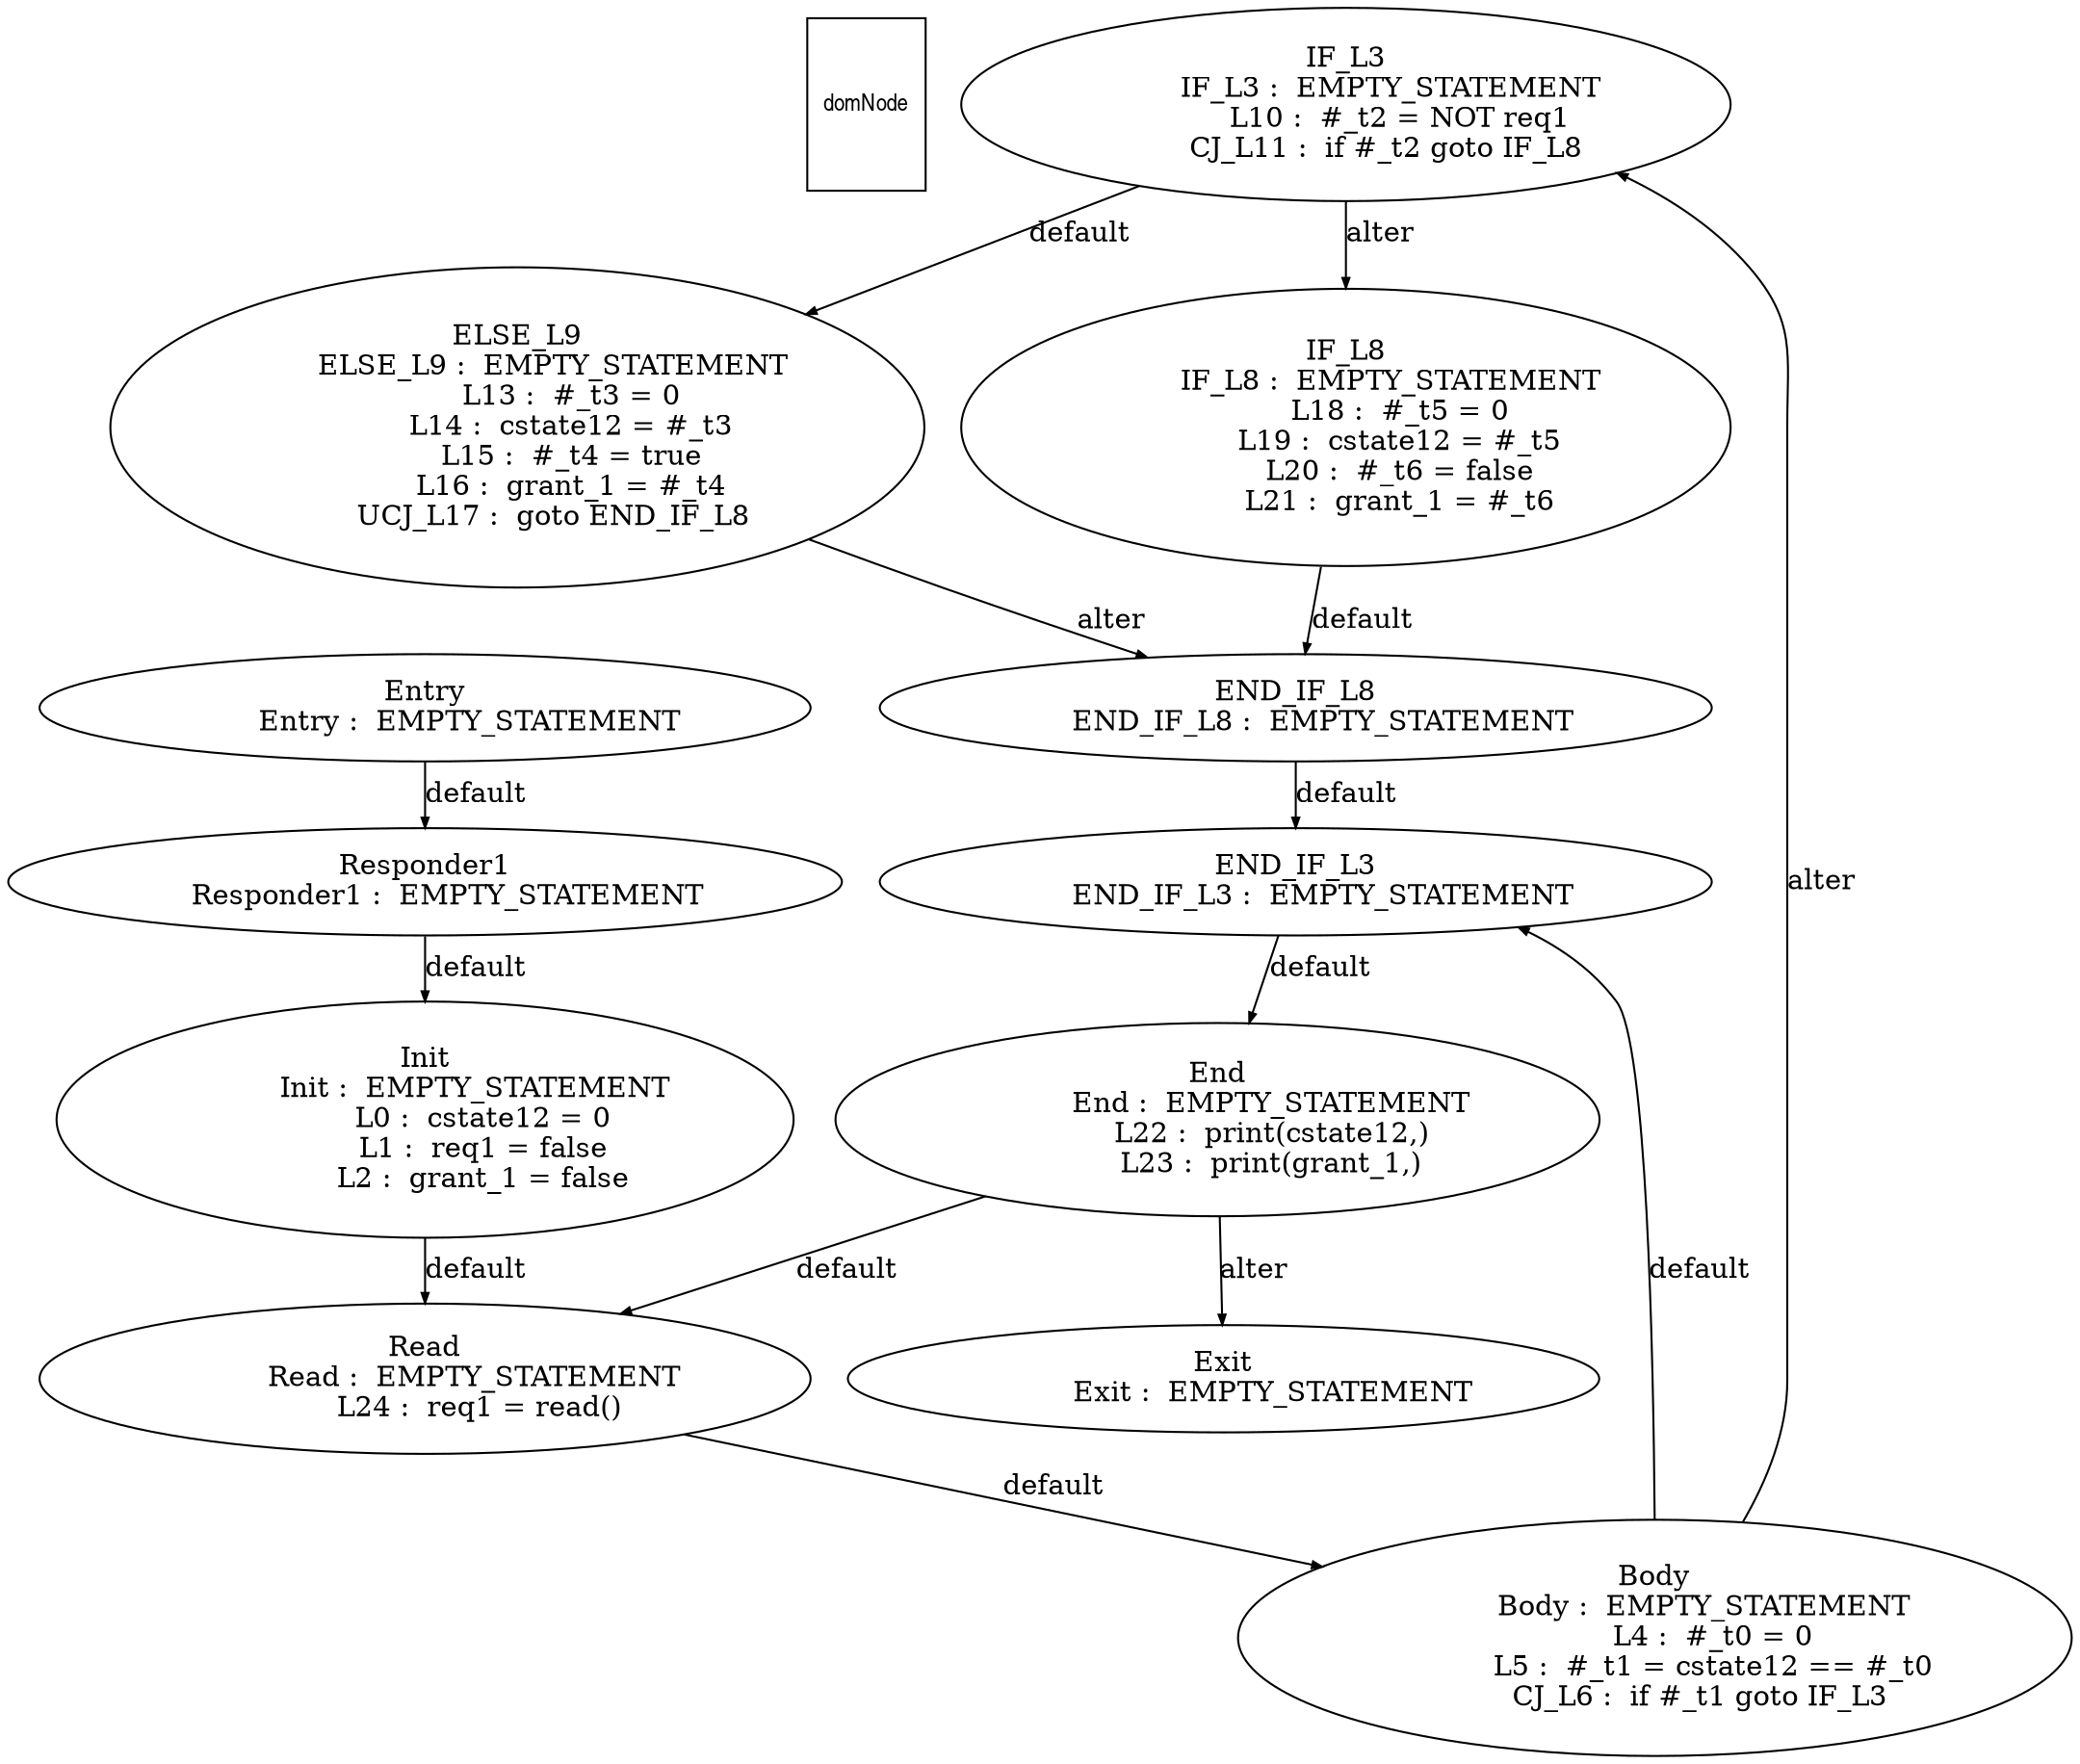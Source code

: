 digraph G {
  ranksep=.25;
  edge [arrowsize=.5]
  domNode [shape=rectangle, fontname="ArialNarrow",
        fontsize=12,  height=1.2];
  "IF_L3
          IF_L3 :  EMPTY_STATEMENT
            L10 :  #_t2 = NOT req1
         CJ_L11 :  if #_t2 goto IF_L8
"; "END_IF_L8
      END_IF_L8 :  EMPTY_STATEMENT
"; "End
            End :  EMPTY_STATEMENT
            L22 :  print(cstate12,)
            L23 :  print(grant_1,)
"; "Init
           Init :  EMPTY_STATEMENT
             L0 :  cstate12 = 0
             L1 :  req1 = false
             L2 :  grant_1 = false
"; "END_IF_L3
      END_IF_L3 :  EMPTY_STATEMENT
"; "IF_L8
          IF_L8 :  EMPTY_STATEMENT
            L18 :  #_t5 = 0
            L19 :  cstate12 = #_t5
            L20 :  #_t6 = false
            L21 :  grant_1 = #_t6
"; "ELSE_L9
        ELSE_L9 :  EMPTY_STATEMENT
            L13 :  #_t3 = 0
            L14 :  cstate12 = #_t3
            L15 :  #_t4 = true
            L16 :  grant_1 = #_t4
        UCJ_L17 :  goto END_IF_L8
"; "Entry
          Entry :  EMPTY_STATEMENT
"; "Responder1
     Responder1 :  EMPTY_STATEMENT
"; "Read
           Read :  EMPTY_STATEMENT
            L24 :  req1 = read()
"; "Exit
           Exit :  EMPTY_STATEMENT
"; "Body
           Body :  EMPTY_STATEMENT
             L4 :  #_t0 = 0
             L5 :  #_t1 = cstate12 == #_t0
          CJ_L6 :  if #_t1 goto IF_L3
"; 
  "Responder1
     Responder1 :  EMPTY_STATEMENT
" -> "Init
           Init :  EMPTY_STATEMENT
             L0 :  cstate12 = 0
             L1 :  req1 = false
             L2 :  grant_1 = false
"  [label="default"];
  "Init
           Init :  EMPTY_STATEMENT
             L0 :  cstate12 = 0
             L1 :  req1 = false
             L2 :  grant_1 = false
" -> "Read
           Read :  EMPTY_STATEMENT
            L24 :  req1 = read()
"  [label="default"];
  "Body
           Body :  EMPTY_STATEMENT
             L4 :  #_t0 = 0
             L5 :  #_t1 = cstate12 == #_t0
          CJ_L6 :  if #_t1 goto IF_L3
" -> "END_IF_L3
      END_IF_L3 :  EMPTY_STATEMENT
"  [label="default"];
  "Body
           Body :  EMPTY_STATEMENT
             L4 :  #_t0 = 0
             L5 :  #_t1 = cstate12 == #_t0
          CJ_L6 :  if #_t1 goto IF_L3
" -> "IF_L3
          IF_L3 :  EMPTY_STATEMENT
            L10 :  #_t2 = NOT req1
         CJ_L11 :  if #_t2 goto IF_L8
"  [label="alter"];
  "IF_L3
          IF_L3 :  EMPTY_STATEMENT
            L10 :  #_t2 = NOT req1
         CJ_L11 :  if #_t2 goto IF_L8
" -> "ELSE_L9
        ELSE_L9 :  EMPTY_STATEMENT
            L13 :  #_t3 = 0
            L14 :  cstate12 = #_t3
            L15 :  #_t4 = true
            L16 :  grant_1 = #_t4
        UCJ_L17 :  goto END_IF_L8
"  [label="default"];
  "IF_L3
          IF_L3 :  EMPTY_STATEMENT
            L10 :  #_t2 = NOT req1
         CJ_L11 :  if #_t2 goto IF_L8
" -> "IF_L8
          IF_L8 :  EMPTY_STATEMENT
            L18 :  #_t5 = 0
            L19 :  cstate12 = #_t5
            L20 :  #_t6 = false
            L21 :  grant_1 = #_t6
"  [label="alter"];
  "ELSE_L9
        ELSE_L9 :  EMPTY_STATEMENT
            L13 :  #_t3 = 0
            L14 :  cstate12 = #_t3
            L15 :  #_t4 = true
            L16 :  grant_1 = #_t4
        UCJ_L17 :  goto END_IF_L8
" -> "END_IF_L8
      END_IF_L8 :  EMPTY_STATEMENT
"  [label="alter"];
  "IF_L8
          IF_L8 :  EMPTY_STATEMENT
            L18 :  #_t5 = 0
            L19 :  cstate12 = #_t5
            L20 :  #_t6 = false
            L21 :  grant_1 = #_t6
" -> "END_IF_L8
      END_IF_L8 :  EMPTY_STATEMENT
"  [label="default"];
  "END_IF_L8
      END_IF_L8 :  EMPTY_STATEMENT
" -> "END_IF_L3
      END_IF_L3 :  EMPTY_STATEMENT
"  [label="default"];
  "END_IF_L3
      END_IF_L3 :  EMPTY_STATEMENT
" -> "End
            End :  EMPTY_STATEMENT
            L22 :  print(cstate12,)
            L23 :  print(grant_1,)
"  [label="default"];
  "Entry
          Entry :  EMPTY_STATEMENT
" -> "Responder1
     Responder1 :  EMPTY_STATEMENT
"  [label="default"];
  "End
            End :  EMPTY_STATEMENT
            L22 :  print(cstate12,)
            L23 :  print(grant_1,)
" -> "Read
           Read :  EMPTY_STATEMENT
            L24 :  req1 = read()
"  [label="default"];
  "End
            End :  EMPTY_STATEMENT
            L22 :  print(cstate12,)
            L23 :  print(grant_1,)
" -> "Exit
           Exit :  EMPTY_STATEMENT
"  [label="alter"];
  "Read
           Read :  EMPTY_STATEMENT
            L24 :  req1 = read()
" -> "Body
           Body :  EMPTY_STATEMENT
             L4 :  #_t0 = 0
             L5 :  #_t1 = cstate12 == #_t0
          CJ_L6 :  if #_t1 goto IF_L3
"  [label="default"];
}
